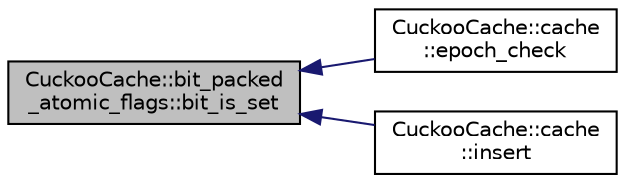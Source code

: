 digraph "CuckooCache::bit_packed_atomic_flags::bit_is_set"
{
  edge [fontname="Helvetica",fontsize="10",labelfontname="Helvetica",labelfontsize="10"];
  node [fontname="Helvetica",fontsize="10",shape=record];
  rankdir="LR";
  Node5 [label="CuckooCache::bit_packed\l_atomic_flags::bit_is_set",height=0.2,width=0.4,color="black", fillcolor="grey75", style="filled", fontcolor="black"];
  Node5 -> Node6 [dir="back",color="midnightblue",fontsize="10",style="solid",fontname="Helvetica"];
  Node6 [label="CuckooCache::cache\l::epoch_check",height=0.2,width=0.4,color="black", fillcolor="white", style="filled",URL="$d3/d4f/class_cuckoo_cache_1_1cache.html#a5ca088a2a92cbd3a75b7514daf054e9d",tooltip="epoch_check handles the changing of epochs for elements stored in the cache. "];
  Node5 -> Node7 [dir="back",color="midnightblue",fontsize="10",style="solid",fontname="Helvetica"];
  Node7 [label="CuckooCache::cache\l::insert",height=0.2,width=0.4,color="black", fillcolor="white", style="filled",URL="$d3/d4f/class_cuckoo_cache_1_1cache.html#a7196070c52ba258b62a2c0d0bc7471d2",tooltip="insert loops at most depth_limit times trying to insert a hash at various locations in the table via ..."];
}

